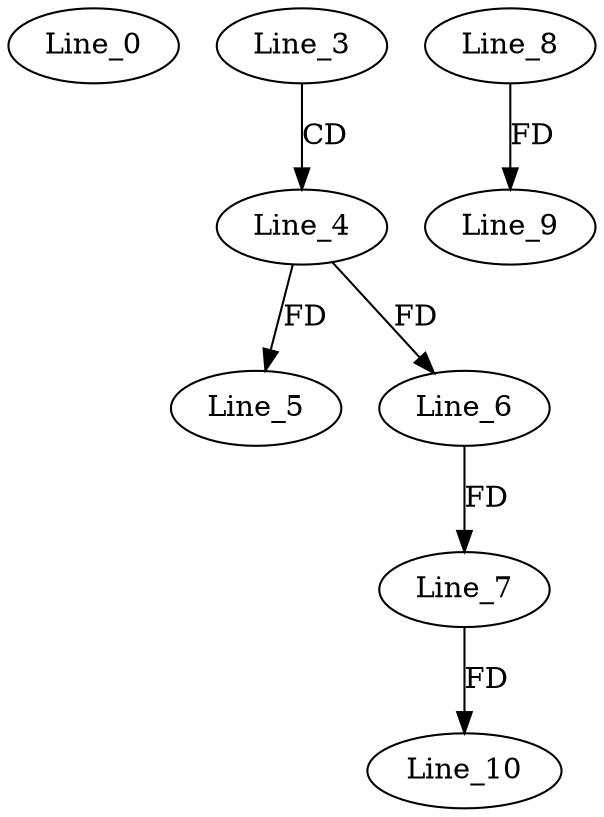 digraph G {
  Line_0;
  Line_3;
  Line_4;
  Line_5;
  Line_6;
  Line_6;
  Line_7;
  Line_8;
  Line_9;
  Line_7;
  Line_10;
  Line_3 -> Line_4 [ label="CD" ];
  Line_4 -> Line_5 [ label="FD" ];
  Line_4 -> Line_6 [ label="FD" ];
  Line_6 -> Line_7 [ label="FD" ];
  Line_8 -> Line_9 [ label="FD" ];
  Line_7 -> Line_10 [ label="FD" ];
}
